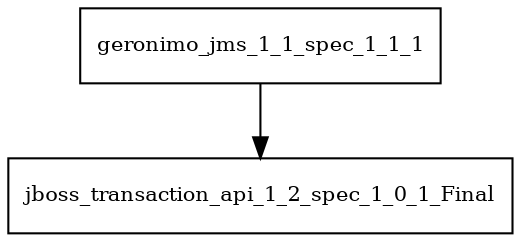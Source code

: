digraph geronimo_jms_1_1_spec_1_1_1_dependencies {
  node [shape = box, fontsize=10.0];
  geronimo_jms_1_1_spec_1_1_1 -> jboss_transaction_api_1_2_spec_1_0_1_Final;
}
